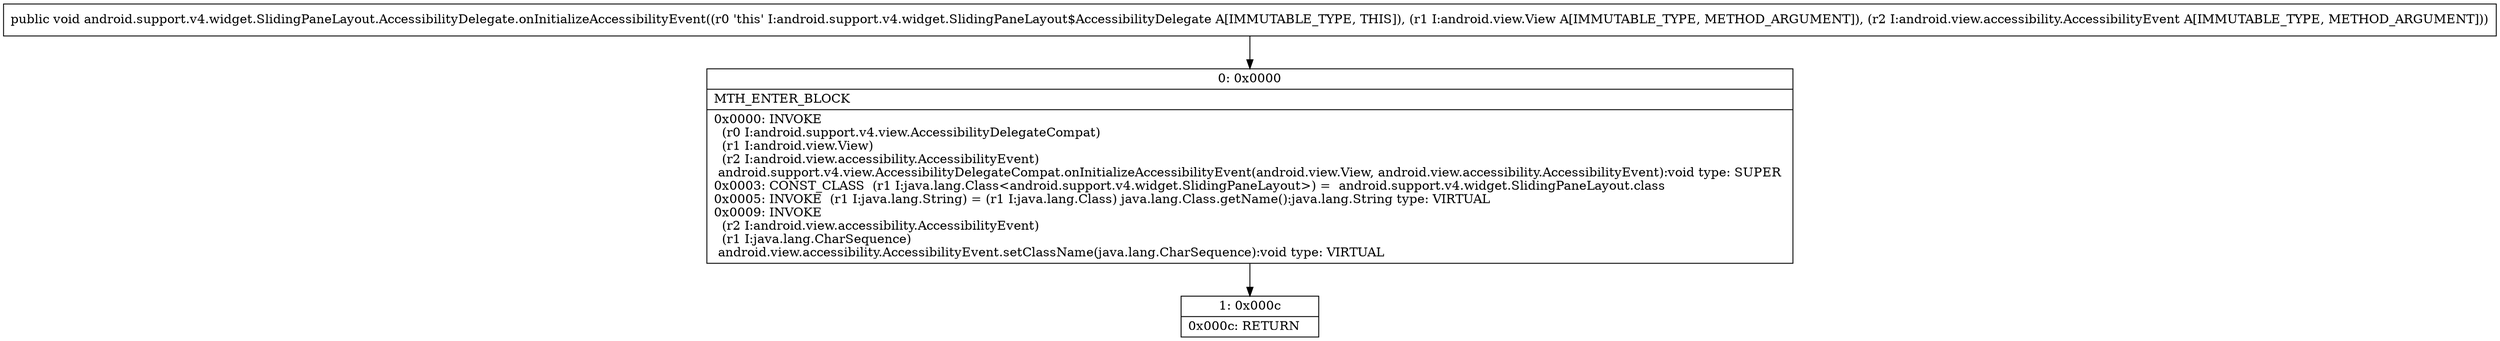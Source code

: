 digraph "CFG forandroid.support.v4.widget.SlidingPaneLayout.AccessibilityDelegate.onInitializeAccessibilityEvent(Landroid\/view\/View;Landroid\/view\/accessibility\/AccessibilityEvent;)V" {
Node_0 [shape=record,label="{0\:\ 0x0000|MTH_ENTER_BLOCK\l|0x0000: INVOKE  \l  (r0 I:android.support.v4.view.AccessibilityDelegateCompat)\l  (r1 I:android.view.View)\l  (r2 I:android.view.accessibility.AccessibilityEvent)\l android.support.v4.view.AccessibilityDelegateCompat.onInitializeAccessibilityEvent(android.view.View, android.view.accessibility.AccessibilityEvent):void type: SUPER \l0x0003: CONST_CLASS  (r1 I:java.lang.Class\<android.support.v4.widget.SlidingPaneLayout\>) =  android.support.v4.widget.SlidingPaneLayout.class \l0x0005: INVOKE  (r1 I:java.lang.String) = (r1 I:java.lang.Class) java.lang.Class.getName():java.lang.String type: VIRTUAL \l0x0009: INVOKE  \l  (r2 I:android.view.accessibility.AccessibilityEvent)\l  (r1 I:java.lang.CharSequence)\l android.view.accessibility.AccessibilityEvent.setClassName(java.lang.CharSequence):void type: VIRTUAL \l}"];
Node_1 [shape=record,label="{1\:\ 0x000c|0x000c: RETURN   \l}"];
MethodNode[shape=record,label="{public void android.support.v4.widget.SlidingPaneLayout.AccessibilityDelegate.onInitializeAccessibilityEvent((r0 'this' I:android.support.v4.widget.SlidingPaneLayout$AccessibilityDelegate A[IMMUTABLE_TYPE, THIS]), (r1 I:android.view.View A[IMMUTABLE_TYPE, METHOD_ARGUMENT]), (r2 I:android.view.accessibility.AccessibilityEvent A[IMMUTABLE_TYPE, METHOD_ARGUMENT])) }"];
MethodNode -> Node_0;
Node_0 -> Node_1;
}


